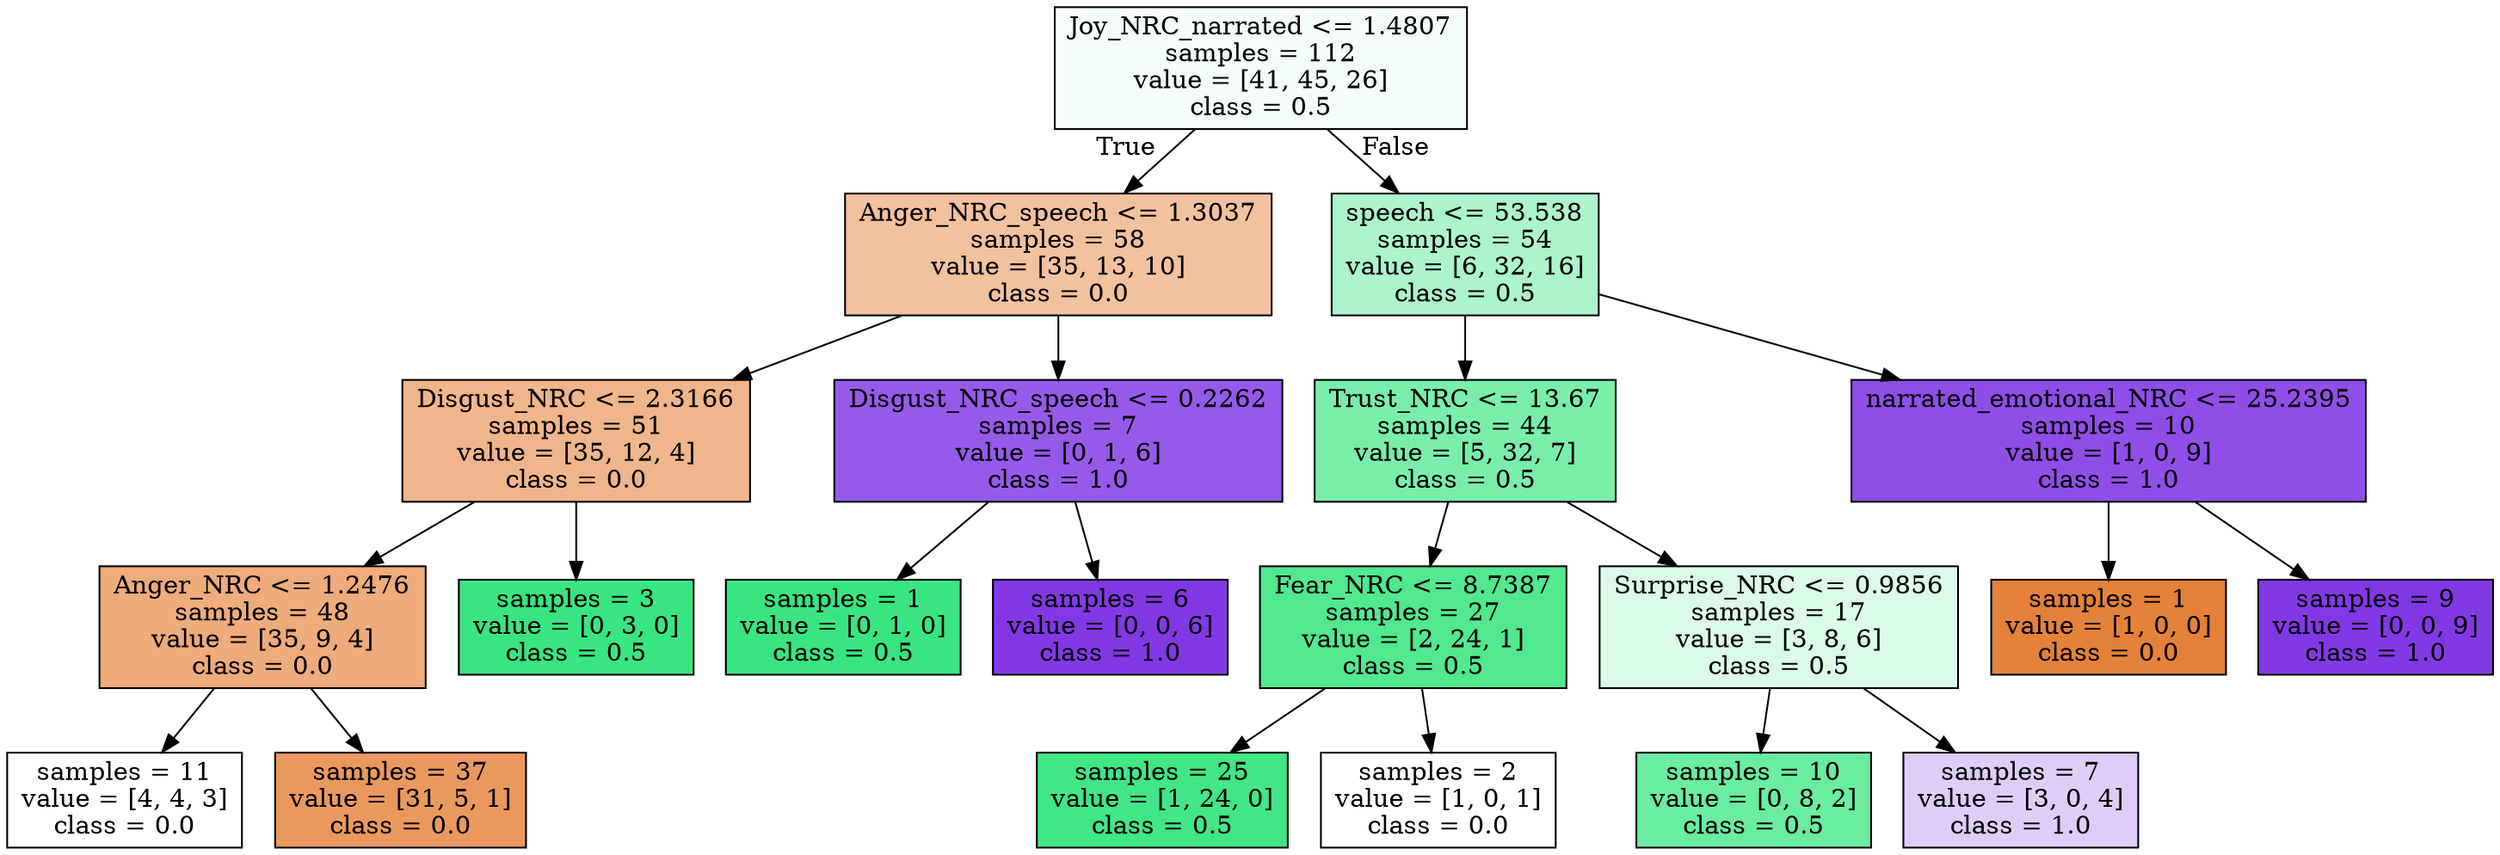 digraph Tree {
node [shape=box, style="filled", color="black"] ;
0 [label="Joy_NRC_narrated <= 1.4807\nsamples = 112\nvalue = [41, 45, 26]\nclass = 0.5", fillcolor="#39e5810e"] ;
1 [label="Anger_NRC_speech <= 1.3037\nsamples = 58\nvalue = [35, 13, 10]\nclass = 0.0", fillcolor="#e581397d"] ;
0 -> 1 [labeldistance=2.5, labelangle=45, headlabel="True"] ;
2 [label="Disgust_NRC <= 2.3166\nsamples = 51\nvalue = [35, 12, 4]\nclass = 0.0", fillcolor="#e5813996"] ;
1 -> 2 ;
3 [label="Anger_NRC <= 1.2476\nsamples = 48\nvalue = [35, 9, 4]\nclass = 0.0", fillcolor="#e58139aa"] ;
2 -> 3 ;
4 [label="samples = 11\nvalue = [4, 4, 3]\nclass = 0.0", fillcolor="#e5813900"] ;
3 -> 4 ;
5 [label="samples = 37\nvalue = [31, 5, 1]\nclass = 0.0", fillcolor="#e58139cf"] ;
3 -> 5 ;
6 [label="samples = 3\nvalue = [0, 3, 0]\nclass = 0.5", fillcolor="#39e581ff"] ;
2 -> 6 ;
7 [label="Disgust_NRC_speech <= 0.2262\nsamples = 7\nvalue = [0, 1, 6]\nclass = 1.0", fillcolor="#8139e5d4"] ;
1 -> 7 ;
8 [label="samples = 1\nvalue = [0, 1, 0]\nclass = 0.5", fillcolor="#39e581ff"] ;
7 -> 8 ;
9 [label="samples = 6\nvalue = [0, 0, 6]\nclass = 1.0", fillcolor="#8139e5ff"] ;
7 -> 9 ;
10 [label="speech <= 53.538\nsamples = 54\nvalue = [6, 32, 16]\nclass = 0.5", fillcolor="#39e5816b"] ;
0 -> 10 [labeldistance=2.5, labelangle=-45, headlabel="False"] ;
11 [label="Trust_NRC <= 13.67\nsamples = 44\nvalue = [5, 32, 7]\nclass = 0.5", fillcolor="#39e581ac"] ;
10 -> 11 ;
12 [label="Fear_NRC <= 8.7387\nsamples = 27\nvalue = [2, 24, 1]\nclass = 0.5", fillcolor="#39e581e0"] ;
11 -> 12 ;
13 [label="samples = 25\nvalue = [1, 24, 0]\nclass = 0.5", fillcolor="#39e581f4"] ;
12 -> 13 ;
14 [label="samples = 2\nvalue = [1, 0, 1]\nclass = 0.0", fillcolor="#e5813900"] ;
12 -> 14 ;
15 [label="Surprise_NRC <= 0.9856\nsamples = 17\nvalue = [3, 8, 6]\nclass = 0.5", fillcolor="#39e5812e"] ;
11 -> 15 ;
16 [label="samples = 10\nvalue = [0, 8, 2]\nclass = 0.5", fillcolor="#39e581bf"] ;
15 -> 16 ;
17 [label="samples = 7\nvalue = [3, 0, 4]\nclass = 1.0", fillcolor="#8139e540"] ;
15 -> 17 ;
18 [label="narrated_emotional_NRC <= 25.2395\nsamples = 10\nvalue = [1, 0, 9]\nclass = 1.0", fillcolor="#8139e5e3"] ;
10 -> 18 ;
19 [label="samples = 1\nvalue = [1, 0, 0]\nclass = 0.0", fillcolor="#e58139ff"] ;
18 -> 19 ;
20 [label="samples = 9\nvalue = [0, 0, 9]\nclass = 1.0", fillcolor="#8139e5ff"] ;
18 -> 20 ;
}